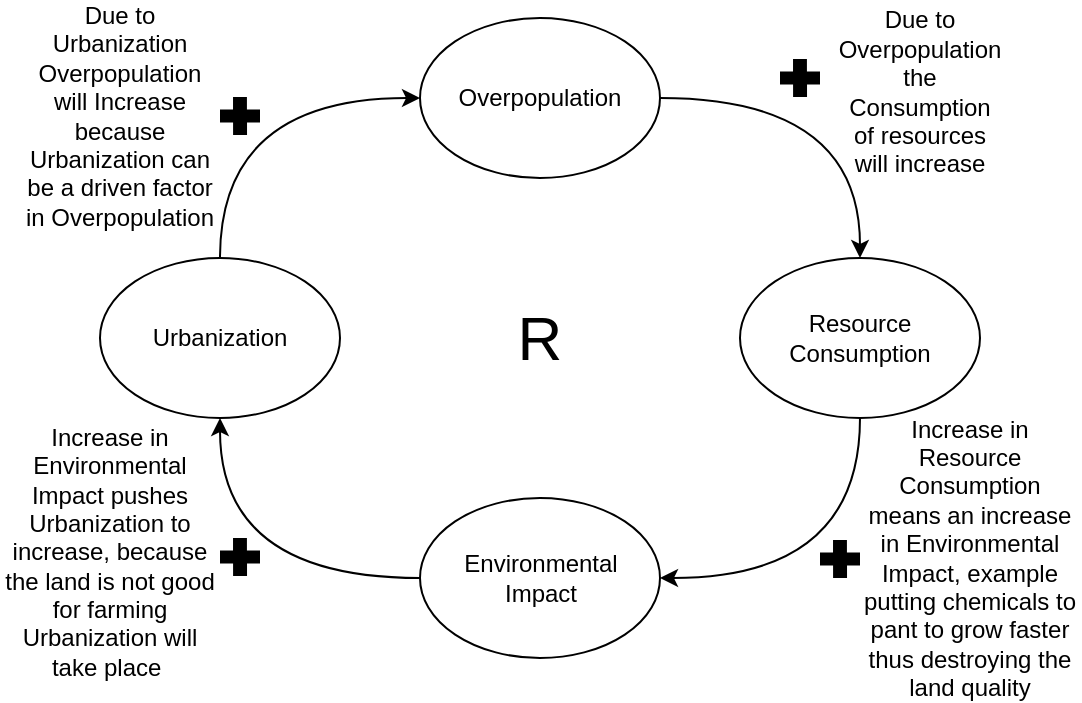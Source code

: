 <mxfile version="22.1.21" type="github">
  <diagram name="Page-1" id="wR3aqxPQWbb-yppE_qRJ">
    <mxGraphModel dx="880" dy="434" grid="1" gridSize="10" guides="1" tooltips="1" connect="1" arrows="1" fold="1" page="1" pageScale="1" pageWidth="850" pageHeight="1100" math="0" shadow="0">
      <root>
        <mxCell id="0" />
        <mxCell id="1" parent="0" />
        <mxCell id="z9igGG00bLoA8a0bpyY0-1" style="edgeStyle=orthogonalEdgeStyle;rounded=0;orthogonalLoop=1;jettySize=auto;html=1;exitX=1;exitY=0.5;exitDx=0;exitDy=0;curved=1;" edge="1" parent="1" source="z9igGG00bLoA8a0bpyY0-2" target="z9igGG00bLoA8a0bpyY0-8">
          <mxGeometry relative="1" as="geometry" />
        </mxCell>
        <mxCell id="z9igGG00bLoA8a0bpyY0-2" value="" style="ellipse;whiteSpace=wrap;html=1;" vertex="1" parent="1">
          <mxGeometry x="360" y="80" width="120" height="80" as="geometry" />
        </mxCell>
        <mxCell id="z9igGG00bLoA8a0bpyY0-3" style="edgeStyle=orthogonalEdgeStyle;rounded=0;orthogonalLoop=1;jettySize=auto;html=1;exitX=0.5;exitY=0;exitDx=0;exitDy=0;entryX=0;entryY=0.5;entryDx=0;entryDy=0;curved=1;" edge="1" parent="1" source="z9igGG00bLoA8a0bpyY0-4" target="z9igGG00bLoA8a0bpyY0-2">
          <mxGeometry relative="1" as="geometry" />
        </mxCell>
        <mxCell id="z9igGG00bLoA8a0bpyY0-4" value="Urbanization" style="ellipse;whiteSpace=wrap;html=1;" vertex="1" parent="1">
          <mxGeometry x="200" y="200" width="120" height="80" as="geometry" />
        </mxCell>
        <mxCell id="z9igGG00bLoA8a0bpyY0-5" style="edgeStyle=orthogonalEdgeStyle;rounded=0;orthogonalLoop=1;jettySize=auto;html=1;exitX=0;exitY=0.5;exitDx=0;exitDy=0;entryX=0.5;entryY=1;entryDx=0;entryDy=0;curved=1;" edge="1" parent="1" source="z9igGG00bLoA8a0bpyY0-6" target="z9igGG00bLoA8a0bpyY0-4">
          <mxGeometry relative="1" as="geometry" />
        </mxCell>
        <mxCell id="z9igGG00bLoA8a0bpyY0-6" value="" style="ellipse;whiteSpace=wrap;html=1;" vertex="1" parent="1">
          <mxGeometry x="360" y="320" width="120" height="80" as="geometry" />
        </mxCell>
        <mxCell id="z9igGG00bLoA8a0bpyY0-7" style="edgeStyle=orthogonalEdgeStyle;rounded=0;orthogonalLoop=1;jettySize=auto;html=1;exitX=0.5;exitY=1;exitDx=0;exitDy=0;entryX=1;entryY=0.5;entryDx=0;entryDy=0;curved=1;" edge="1" parent="1" source="z9igGG00bLoA8a0bpyY0-8" target="z9igGG00bLoA8a0bpyY0-6">
          <mxGeometry relative="1" as="geometry" />
        </mxCell>
        <mxCell id="z9igGG00bLoA8a0bpyY0-8" value="Resource Consumption" style="ellipse;whiteSpace=wrap;html=1;" vertex="1" parent="1">
          <mxGeometry x="520" y="200" width="120" height="80" as="geometry" />
        </mxCell>
        <mxCell id="z9igGG00bLoA8a0bpyY0-9" value="Overpopulation" style="text;html=1;strokeColor=none;fillColor=none;align=center;verticalAlign=middle;whiteSpace=wrap;rounded=0;" vertex="1" parent="1">
          <mxGeometry x="370" y="105" width="100" height="30" as="geometry" />
        </mxCell>
        <mxCell id="z9igGG00bLoA8a0bpyY0-10" value="R" style="text;html=1;strokeColor=none;fillColor=none;align=center;verticalAlign=middle;whiteSpace=wrap;rounded=0;fontSize=31;" vertex="1" parent="1">
          <mxGeometry x="390" y="225" width="60" height="30" as="geometry" />
        </mxCell>
        <mxCell id="z9igGG00bLoA8a0bpyY0-11" value="" style="shape=mxgraph.signs.healthcare.first_aid;html=1;pointerEvents=1;fillColor=#000000;strokeColor=none;verticalLabelPosition=bottom;verticalAlign=top;align=center;" vertex="1" parent="1">
          <mxGeometry x="260" y="340" width="20" height="19" as="geometry" />
        </mxCell>
        <mxCell id="z9igGG00bLoA8a0bpyY0-12" value="Environmental Impact" style="text;html=1;strokeColor=none;fillColor=none;align=center;verticalAlign=middle;whiteSpace=wrap;rounded=0;" vertex="1" parent="1">
          <mxGeometry x="372.5" y="345" width="95" height="30" as="geometry" />
        </mxCell>
        <mxCell id="z9igGG00bLoA8a0bpyY0-13" value="Due to Overpopulation the Consumption of resources will increase" style="text;html=1;strokeColor=none;fillColor=none;align=center;verticalAlign=middle;whiteSpace=wrap;rounded=0;" vertex="1" parent="1">
          <mxGeometry x="570" y="101.5" width="80" height="30" as="geometry" />
        </mxCell>
        <mxCell id="z9igGG00bLoA8a0bpyY0-14" value="Increase in Resource Consumption means an increase in Environmental Impact, example putting chemicals to pant to grow faster thus destroying the land quality" style="text;html=1;strokeColor=none;fillColor=none;align=center;verticalAlign=middle;whiteSpace=wrap;rounded=0;" vertex="1" parent="1">
          <mxGeometry x="580" y="334.5" width="110" height="30" as="geometry" />
        </mxCell>
        <mxCell id="z9igGG00bLoA8a0bpyY0-15" value="Increase in Environmental Impact pushes Urbanization to increase, because the land is not good for farming Urbanization will take place&amp;nbsp;" style="text;html=1;strokeColor=none;fillColor=none;align=center;verticalAlign=middle;whiteSpace=wrap;rounded=0;" vertex="1" parent="1">
          <mxGeometry x="150" y="319.5" width="110" height="55.5" as="geometry" />
        </mxCell>
        <mxCell id="z9igGG00bLoA8a0bpyY0-16" value="Due to Urbanization&lt;br&gt;Overpopulation will Increase because Urbanization can be a driven factor in Overpopulation" style="text;html=1;strokeColor=none;fillColor=none;align=center;verticalAlign=middle;whiteSpace=wrap;rounded=0;" vertex="1" parent="1">
          <mxGeometry x="160" y="114" width="100" height="30" as="geometry" />
        </mxCell>
        <mxCell id="z9igGG00bLoA8a0bpyY0-17" value="" style="shape=mxgraph.signs.healthcare.first_aid;html=1;pointerEvents=1;fillColor=#000000;strokeColor=none;verticalLabelPosition=bottom;verticalAlign=top;align=center;" vertex="1" parent="1">
          <mxGeometry x="260" y="119.5" width="20" height="19" as="geometry" />
        </mxCell>
        <mxCell id="z9igGG00bLoA8a0bpyY0-18" value="" style="shape=mxgraph.signs.healthcare.first_aid;html=1;pointerEvents=1;fillColor=#000000;strokeColor=none;verticalLabelPosition=bottom;verticalAlign=top;align=center;" vertex="1" parent="1">
          <mxGeometry x="560" y="341" width="20" height="19" as="geometry" />
        </mxCell>
        <mxCell id="z9igGG00bLoA8a0bpyY0-19" value="" style="shape=mxgraph.signs.healthcare.first_aid;html=1;pointerEvents=1;fillColor=#000000;strokeColor=none;verticalLabelPosition=bottom;verticalAlign=top;align=center;" vertex="1" parent="1">
          <mxGeometry x="540" y="100.5" width="20" height="19" as="geometry" />
        </mxCell>
      </root>
    </mxGraphModel>
  </diagram>
</mxfile>

